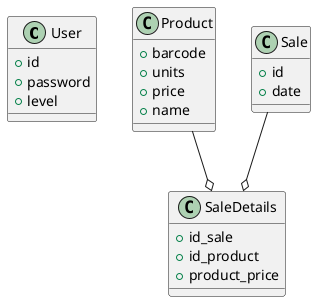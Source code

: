 @startuml
class User{
    + id
    + password
    + level
}

class Product{
    + barcode
    + units
    + price
    + name
}

class Sale{
    + id
    + date
}

class SaleDetails{
    + id_sale
    + id_product
    + product_price
}

Product --o SaleDetails
Sale --o SaleDetails
@enduml